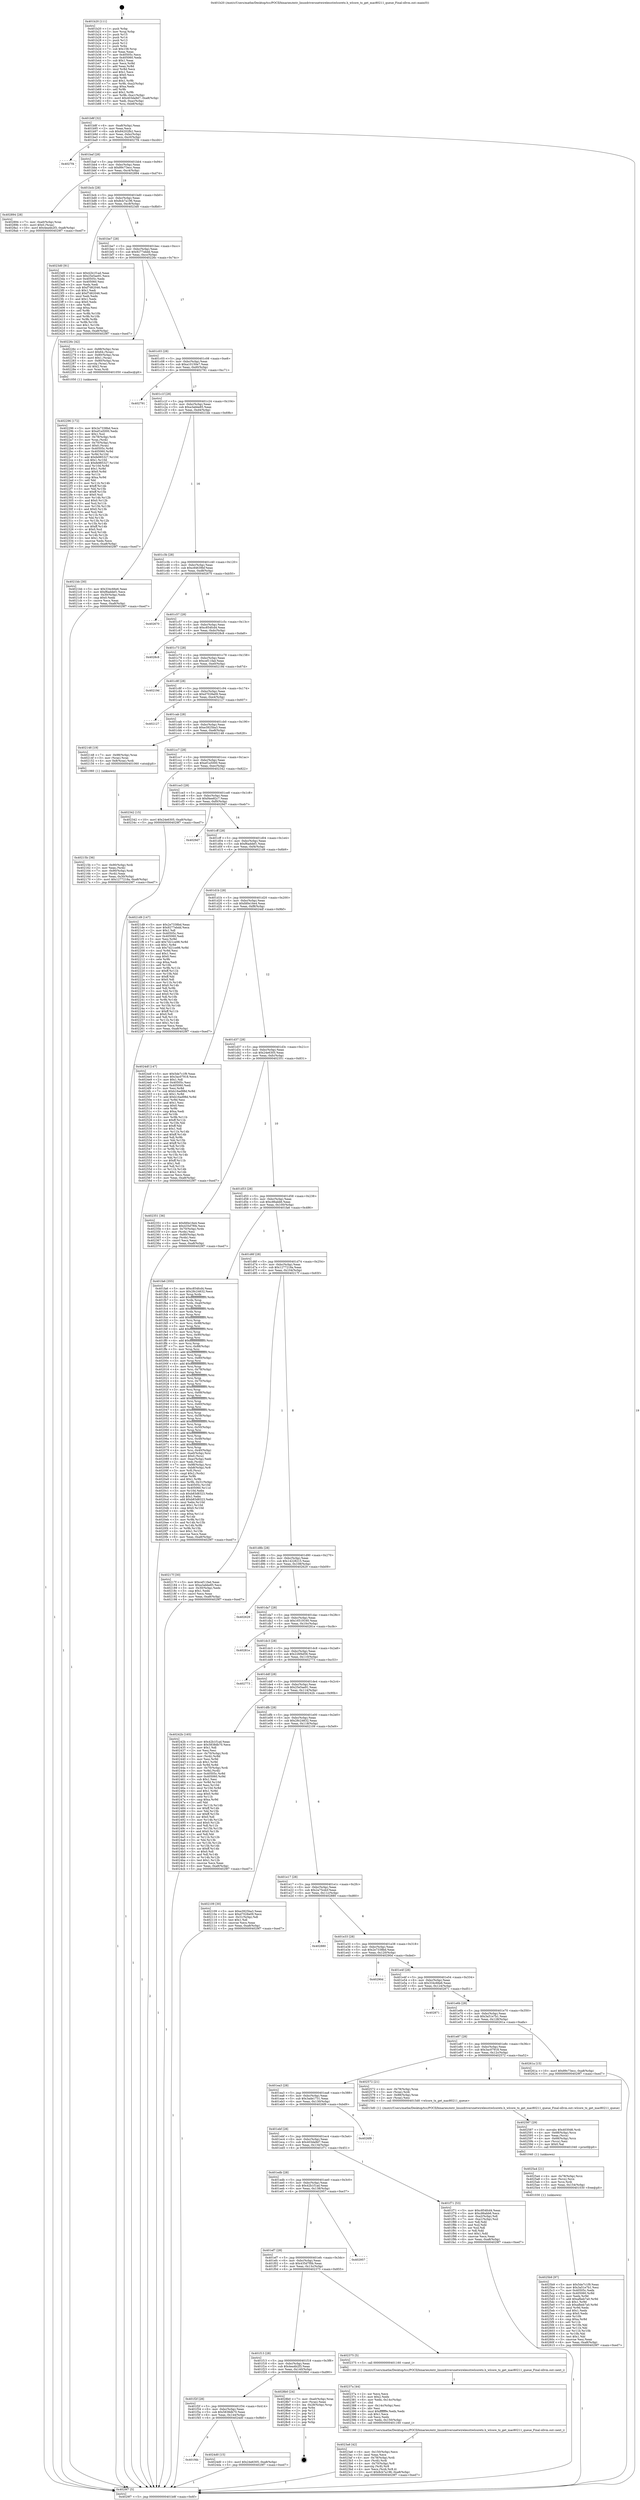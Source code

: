 digraph "0x401b20" {
  label = "0x401b20 (/mnt/c/Users/mathe/Desktop/tcc/POCII/binaries/extr_linuxdriversnetwirelesstiwlcoretx.h_wlcore_tx_get_mac80211_queue_Final-ollvm.out::main(0))"
  labelloc = "t"
  node[shape=record]

  Entry [label="",width=0.3,height=0.3,shape=circle,fillcolor=black,style=filled]
  "0x401b8f" [label="{
     0x401b8f [32]\l
     | [instrs]\l
     &nbsp;&nbsp;0x401b8f \<+6\>: mov -0xa8(%rbp),%eax\l
     &nbsp;&nbsp;0x401b95 \<+2\>: mov %eax,%ecx\l
     &nbsp;&nbsp;0x401b97 \<+6\>: sub $0x84202fb2,%ecx\l
     &nbsp;&nbsp;0x401b9d \<+6\>: mov %eax,-0xbc(%rbp)\l
     &nbsp;&nbsp;0x401ba3 \<+6\>: mov %ecx,-0xc0(%rbp)\l
     &nbsp;&nbsp;0x401ba9 \<+6\>: je 00000000004027f4 \<main+0xcd4\>\l
  }"]
  "0x4027f4" [label="{
     0x4027f4\l
  }", style=dashed]
  "0x401baf" [label="{
     0x401baf [28]\l
     | [instrs]\l
     &nbsp;&nbsp;0x401baf \<+5\>: jmp 0000000000401bb4 \<main+0x94\>\l
     &nbsp;&nbsp;0x401bb4 \<+6\>: mov -0xbc(%rbp),%eax\l
     &nbsp;&nbsp;0x401bba \<+5\>: sub $0x89c73ecc,%eax\l
     &nbsp;&nbsp;0x401bbf \<+6\>: mov %eax,-0xc4(%rbp)\l
     &nbsp;&nbsp;0x401bc5 \<+6\>: je 0000000000402894 \<main+0xd74\>\l
  }"]
  Exit [label="",width=0.3,height=0.3,shape=circle,fillcolor=black,style=filled,peripheries=2]
  "0x402894" [label="{
     0x402894 [28]\l
     | [instrs]\l
     &nbsp;&nbsp;0x402894 \<+7\>: mov -0xa0(%rbp),%rax\l
     &nbsp;&nbsp;0x40289b \<+6\>: movl $0x0,(%rax)\l
     &nbsp;&nbsp;0x4028a1 \<+10\>: movl $0x4ea4b2f3,-0xa8(%rbp)\l
     &nbsp;&nbsp;0x4028ab \<+5\>: jmp 00000000004029f7 \<main+0xed7\>\l
  }"]
  "0x401bcb" [label="{
     0x401bcb [28]\l
     | [instrs]\l
     &nbsp;&nbsp;0x401bcb \<+5\>: jmp 0000000000401bd0 \<main+0xb0\>\l
     &nbsp;&nbsp;0x401bd0 \<+6\>: mov -0xbc(%rbp),%eax\l
     &nbsp;&nbsp;0x401bd6 \<+5\>: sub $0x8cb7a196,%eax\l
     &nbsp;&nbsp;0x401bdb \<+6\>: mov %eax,-0xc8(%rbp)\l
     &nbsp;&nbsp;0x401be1 \<+6\>: je 00000000004023d0 \<main+0x8b0\>\l
  }"]
  "0x4025b9" [label="{
     0x4025b9 [97]\l
     | [instrs]\l
     &nbsp;&nbsp;0x4025b9 \<+5\>: mov $0x5de7c1f9,%eax\l
     &nbsp;&nbsp;0x4025be \<+5\>: mov $0x3a51e7b1,%esi\l
     &nbsp;&nbsp;0x4025c3 \<+7\>: mov 0x40505c,%edx\l
     &nbsp;&nbsp;0x4025ca \<+8\>: mov 0x405060,%r8d\l
     &nbsp;&nbsp;0x4025d2 \<+3\>: mov %edx,%r9d\l
     &nbsp;&nbsp;0x4025d5 \<+7\>: add $0xafbeb7a0,%r9d\l
     &nbsp;&nbsp;0x4025dc \<+4\>: sub $0x1,%r9d\l
     &nbsp;&nbsp;0x4025e0 \<+7\>: sub $0xafbeb7a0,%r9d\l
     &nbsp;&nbsp;0x4025e7 \<+4\>: imul %r9d,%edx\l
     &nbsp;&nbsp;0x4025eb \<+3\>: and $0x1,%edx\l
     &nbsp;&nbsp;0x4025ee \<+3\>: cmp $0x0,%edx\l
     &nbsp;&nbsp;0x4025f1 \<+4\>: sete %r10b\l
     &nbsp;&nbsp;0x4025f5 \<+4\>: cmp $0xa,%r8d\l
     &nbsp;&nbsp;0x4025f9 \<+4\>: setl %r11b\l
     &nbsp;&nbsp;0x4025fd \<+3\>: mov %r10b,%bl\l
     &nbsp;&nbsp;0x402600 \<+3\>: and %r11b,%bl\l
     &nbsp;&nbsp;0x402603 \<+3\>: xor %r11b,%r10b\l
     &nbsp;&nbsp;0x402606 \<+3\>: or %r10b,%bl\l
     &nbsp;&nbsp;0x402609 \<+3\>: test $0x1,%bl\l
     &nbsp;&nbsp;0x40260c \<+3\>: cmovne %esi,%eax\l
     &nbsp;&nbsp;0x40260f \<+6\>: mov %eax,-0xa8(%rbp)\l
     &nbsp;&nbsp;0x402615 \<+5\>: jmp 00000000004029f7 \<main+0xed7\>\l
  }"]
  "0x4023d0" [label="{
     0x4023d0 [91]\l
     | [instrs]\l
     &nbsp;&nbsp;0x4023d0 \<+5\>: mov $0x42b1f1ad,%eax\l
     &nbsp;&nbsp;0x4023d5 \<+5\>: mov $0x25e5ae91,%ecx\l
     &nbsp;&nbsp;0x4023da \<+7\>: mov 0x40505c,%edx\l
     &nbsp;&nbsp;0x4023e1 \<+7\>: mov 0x405060,%esi\l
     &nbsp;&nbsp;0x4023e8 \<+2\>: mov %edx,%edi\l
     &nbsp;&nbsp;0x4023ea \<+6\>: sub $0xf7d62046,%edi\l
     &nbsp;&nbsp;0x4023f0 \<+3\>: sub $0x1,%edi\l
     &nbsp;&nbsp;0x4023f3 \<+6\>: add $0xf7d62046,%edi\l
     &nbsp;&nbsp;0x4023f9 \<+3\>: imul %edi,%edx\l
     &nbsp;&nbsp;0x4023fc \<+3\>: and $0x1,%edx\l
     &nbsp;&nbsp;0x4023ff \<+3\>: cmp $0x0,%edx\l
     &nbsp;&nbsp;0x402402 \<+4\>: sete %r8b\l
     &nbsp;&nbsp;0x402406 \<+3\>: cmp $0xa,%esi\l
     &nbsp;&nbsp;0x402409 \<+4\>: setl %r9b\l
     &nbsp;&nbsp;0x40240d \<+3\>: mov %r8b,%r10b\l
     &nbsp;&nbsp;0x402410 \<+3\>: and %r9b,%r10b\l
     &nbsp;&nbsp;0x402413 \<+3\>: xor %r9b,%r8b\l
     &nbsp;&nbsp;0x402416 \<+3\>: or %r8b,%r10b\l
     &nbsp;&nbsp;0x402419 \<+4\>: test $0x1,%r10b\l
     &nbsp;&nbsp;0x40241d \<+3\>: cmovne %ecx,%eax\l
     &nbsp;&nbsp;0x402420 \<+6\>: mov %eax,-0xa8(%rbp)\l
     &nbsp;&nbsp;0x402426 \<+5\>: jmp 00000000004029f7 \<main+0xed7\>\l
  }"]
  "0x401be7" [label="{
     0x401be7 [28]\l
     | [instrs]\l
     &nbsp;&nbsp;0x401be7 \<+5\>: jmp 0000000000401bec \<main+0xcc\>\l
     &nbsp;&nbsp;0x401bec \<+6\>: mov -0xbc(%rbp),%eax\l
     &nbsp;&nbsp;0x401bf2 \<+5\>: sub $0x9277ebdd,%eax\l
     &nbsp;&nbsp;0x401bf7 \<+6\>: mov %eax,-0xcc(%rbp)\l
     &nbsp;&nbsp;0x401bfd \<+6\>: je 000000000040226c \<main+0x74c\>\l
  }"]
  "0x4025a4" [label="{
     0x4025a4 [21]\l
     | [instrs]\l
     &nbsp;&nbsp;0x4025a4 \<+4\>: mov -0x78(%rbp),%rcx\l
     &nbsp;&nbsp;0x4025a8 \<+3\>: mov (%rcx),%rcx\l
     &nbsp;&nbsp;0x4025ab \<+3\>: mov %rcx,%rdi\l
     &nbsp;&nbsp;0x4025ae \<+6\>: mov %eax,-0x154(%rbp)\l
     &nbsp;&nbsp;0x4025b4 \<+5\>: call 0000000000401030 \<free@plt\>\l
     | [calls]\l
     &nbsp;&nbsp;0x401030 \{1\} (unknown)\l
  }"]
  "0x40226c" [label="{
     0x40226c [42]\l
     | [instrs]\l
     &nbsp;&nbsp;0x40226c \<+7\>: mov -0x88(%rbp),%rax\l
     &nbsp;&nbsp;0x402273 \<+6\>: movl $0x64,(%rax)\l
     &nbsp;&nbsp;0x402279 \<+4\>: mov -0x80(%rbp),%rax\l
     &nbsp;&nbsp;0x40227d \<+6\>: movl $0x1,(%rax)\l
     &nbsp;&nbsp;0x402283 \<+4\>: mov -0x80(%rbp),%rax\l
     &nbsp;&nbsp;0x402287 \<+3\>: movslq (%rax),%rax\l
     &nbsp;&nbsp;0x40228a \<+4\>: shl $0x2,%rax\l
     &nbsp;&nbsp;0x40228e \<+3\>: mov %rax,%rdi\l
     &nbsp;&nbsp;0x402291 \<+5\>: call 0000000000401050 \<malloc@plt\>\l
     | [calls]\l
     &nbsp;&nbsp;0x401050 \{1\} (unknown)\l
  }"]
  "0x401c03" [label="{
     0x401c03 [28]\l
     | [instrs]\l
     &nbsp;&nbsp;0x401c03 \<+5\>: jmp 0000000000401c08 \<main+0xe8\>\l
     &nbsp;&nbsp;0x401c08 \<+6\>: mov -0xbc(%rbp),%eax\l
     &nbsp;&nbsp;0x401c0e \<+5\>: sub $0xa10150e7,%eax\l
     &nbsp;&nbsp;0x401c13 \<+6\>: mov %eax,-0xd0(%rbp)\l
     &nbsp;&nbsp;0x401c19 \<+6\>: je 0000000000402791 \<main+0xc71\>\l
  }"]
  "0x402587" [label="{
     0x402587 [29]\l
     | [instrs]\l
     &nbsp;&nbsp;0x402587 \<+10\>: movabs $0x4030d6,%rdi\l
     &nbsp;&nbsp;0x402591 \<+4\>: mov -0x68(%rbp),%rcx\l
     &nbsp;&nbsp;0x402595 \<+2\>: mov %eax,(%rcx)\l
     &nbsp;&nbsp;0x402597 \<+4\>: mov -0x68(%rbp),%rcx\l
     &nbsp;&nbsp;0x40259b \<+2\>: mov (%rcx),%esi\l
     &nbsp;&nbsp;0x40259d \<+2\>: mov $0x0,%al\l
     &nbsp;&nbsp;0x40259f \<+5\>: call 0000000000401040 \<printf@plt\>\l
     | [calls]\l
     &nbsp;&nbsp;0x401040 \{1\} (unknown)\l
  }"]
  "0x402791" [label="{
     0x402791\l
  }", style=dashed]
  "0x401c1f" [label="{
     0x401c1f [28]\l
     | [instrs]\l
     &nbsp;&nbsp;0x401c1f \<+5\>: jmp 0000000000401c24 \<main+0x104\>\l
     &nbsp;&nbsp;0x401c24 \<+6\>: mov -0xbc(%rbp),%eax\l
     &nbsp;&nbsp;0x401c2a \<+5\>: sub $0xa3abbe85,%eax\l
     &nbsp;&nbsp;0x401c2f \<+6\>: mov %eax,-0xd4(%rbp)\l
     &nbsp;&nbsp;0x401c35 \<+6\>: je 00000000004021bb \<main+0x69b\>\l
  }"]
  "0x401f4b" [label="{
     0x401f4b\l
  }", style=dashed]
  "0x4021bb" [label="{
     0x4021bb [30]\l
     | [instrs]\l
     &nbsp;&nbsp;0x4021bb \<+5\>: mov $0x334c66e6,%eax\l
     &nbsp;&nbsp;0x4021c0 \<+5\>: mov $0xf6addef1,%ecx\l
     &nbsp;&nbsp;0x4021c5 \<+3\>: mov -0x30(%rbp),%edx\l
     &nbsp;&nbsp;0x4021c8 \<+3\>: cmp $0x0,%edx\l
     &nbsp;&nbsp;0x4021cb \<+3\>: cmove %ecx,%eax\l
     &nbsp;&nbsp;0x4021ce \<+6\>: mov %eax,-0xa8(%rbp)\l
     &nbsp;&nbsp;0x4021d4 \<+5\>: jmp 00000000004029f7 \<main+0xed7\>\l
  }"]
  "0x401c3b" [label="{
     0x401c3b [28]\l
     | [instrs]\l
     &nbsp;&nbsp;0x401c3b \<+5\>: jmp 0000000000401c40 \<main+0x120\>\l
     &nbsp;&nbsp;0x401c40 \<+6\>: mov -0xbc(%rbp),%eax\l
     &nbsp;&nbsp;0x401c46 \<+5\>: sub $0xc84639bf,%eax\l
     &nbsp;&nbsp;0x401c4b \<+6\>: mov %eax,-0xd8(%rbp)\l
     &nbsp;&nbsp;0x401c51 \<+6\>: je 0000000000402670 \<main+0xb50\>\l
  }"]
  "0x4024d0" [label="{
     0x4024d0 [15]\l
     | [instrs]\l
     &nbsp;&nbsp;0x4024d0 \<+10\>: movl $0x24e6305,-0xa8(%rbp)\l
     &nbsp;&nbsp;0x4024da \<+5\>: jmp 00000000004029f7 \<main+0xed7\>\l
  }"]
  "0x402670" [label="{
     0x402670\l
  }", style=dashed]
  "0x401c57" [label="{
     0x401c57 [28]\l
     | [instrs]\l
     &nbsp;&nbsp;0x401c57 \<+5\>: jmp 0000000000401c5c \<main+0x13c\>\l
     &nbsp;&nbsp;0x401c5c \<+6\>: mov -0xbc(%rbp),%eax\l
     &nbsp;&nbsp;0x401c62 \<+5\>: sub $0xc854fcd4,%eax\l
     &nbsp;&nbsp;0x401c67 \<+6\>: mov %eax,-0xdc(%rbp)\l
     &nbsp;&nbsp;0x401c6d \<+6\>: je 00000000004028c8 \<main+0xda8\>\l
  }"]
  "0x401f2f" [label="{
     0x401f2f [28]\l
     | [instrs]\l
     &nbsp;&nbsp;0x401f2f \<+5\>: jmp 0000000000401f34 \<main+0x414\>\l
     &nbsp;&nbsp;0x401f34 \<+6\>: mov -0xbc(%rbp),%eax\l
     &nbsp;&nbsp;0x401f3a \<+5\>: sub $0x5838db70,%eax\l
     &nbsp;&nbsp;0x401f3f \<+6\>: mov %eax,-0x144(%rbp)\l
     &nbsp;&nbsp;0x401f45 \<+6\>: je 00000000004024d0 \<main+0x9b0\>\l
  }"]
  "0x4028c8" [label="{
     0x4028c8\l
  }", style=dashed]
  "0x401c73" [label="{
     0x401c73 [28]\l
     | [instrs]\l
     &nbsp;&nbsp;0x401c73 \<+5\>: jmp 0000000000401c78 \<main+0x158\>\l
     &nbsp;&nbsp;0x401c78 \<+6\>: mov -0xbc(%rbp),%eax\l
     &nbsp;&nbsp;0x401c7e \<+5\>: sub $0xcef11fad,%eax\l
     &nbsp;&nbsp;0x401c83 \<+6\>: mov %eax,-0xe0(%rbp)\l
     &nbsp;&nbsp;0x401c89 \<+6\>: je 000000000040219d \<main+0x67d\>\l
  }"]
  "0x4028b0" [label="{
     0x4028b0 [24]\l
     | [instrs]\l
     &nbsp;&nbsp;0x4028b0 \<+7\>: mov -0xa0(%rbp),%rax\l
     &nbsp;&nbsp;0x4028b7 \<+2\>: mov (%rax),%eax\l
     &nbsp;&nbsp;0x4028b9 \<+4\>: lea -0x28(%rbp),%rsp\l
     &nbsp;&nbsp;0x4028bd \<+1\>: pop %rbx\l
     &nbsp;&nbsp;0x4028be \<+2\>: pop %r12\l
     &nbsp;&nbsp;0x4028c0 \<+2\>: pop %r13\l
     &nbsp;&nbsp;0x4028c2 \<+2\>: pop %r14\l
     &nbsp;&nbsp;0x4028c4 \<+2\>: pop %r15\l
     &nbsp;&nbsp;0x4028c6 \<+1\>: pop %rbp\l
     &nbsp;&nbsp;0x4028c7 \<+1\>: ret\l
  }"]
  "0x40219d" [label="{
     0x40219d\l
  }", style=dashed]
  "0x401c8f" [label="{
     0x401c8f [28]\l
     | [instrs]\l
     &nbsp;&nbsp;0x401c8f \<+5\>: jmp 0000000000401c94 \<main+0x174\>\l
     &nbsp;&nbsp;0x401c94 \<+6\>: mov -0xbc(%rbp),%eax\l
     &nbsp;&nbsp;0x401c9a \<+5\>: sub $0xd7028a09,%eax\l
     &nbsp;&nbsp;0x401c9f \<+6\>: mov %eax,-0xe4(%rbp)\l
     &nbsp;&nbsp;0x401ca5 \<+6\>: je 0000000000402127 \<main+0x607\>\l
  }"]
  "0x4023a6" [label="{
     0x4023a6 [42]\l
     | [instrs]\l
     &nbsp;&nbsp;0x4023a6 \<+6\>: mov -0x150(%rbp),%ecx\l
     &nbsp;&nbsp;0x4023ac \<+3\>: imul %eax,%ecx\l
     &nbsp;&nbsp;0x4023af \<+4\>: mov -0x78(%rbp),%rdi\l
     &nbsp;&nbsp;0x4023b3 \<+3\>: mov (%rdi),%rdi\l
     &nbsp;&nbsp;0x4023b6 \<+4\>: mov -0x70(%rbp),%r8\l
     &nbsp;&nbsp;0x4023ba \<+3\>: movslq (%r8),%r8\l
     &nbsp;&nbsp;0x4023bd \<+4\>: mov %ecx,(%rdi,%r8,4)\l
     &nbsp;&nbsp;0x4023c1 \<+10\>: movl $0x8cb7a196,-0xa8(%rbp)\l
     &nbsp;&nbsp;0x4023cb \<+5\>: jmp 00000000004029f7 \<main+0xed7\>\l
  }"]
  "0x402127" [label="{
     0x402127\l
  }", style=dashed]
  "0x401cab" [label="{
     0x401cab [28]\l
     | [instrs]\l
     &nbsp;&nbsp;0x401cab \<+5\>: jmp 0000000000401cb0 \<main+0x190\>\l
     &nbsp;&nbsp;0x401cb0 \<+6\>: mov -0xbc(%rbp),%eax\l
     &nbsp;&nbsp;0x401cb6 \<+5\>: sub $0xe3925ba3,%eax\l
     &nbsp;&nbsp;0x401cbb \<+6\>: mov %eax,-0xe8(%rbp)\l
     &nbsp;&nbsp;0x401cc1 \<+6\>: je 0000000000402148 \<main+0x628\>\l
  }"]
  "0x40237a" [label="{
     0x40237a [44]\l
     | [instrs]\l
     &nbsp;&nbsp;0x40237a \<+2\>: xor %ecx,%ecx\l
     &nbsp;&nbsp;0x40237c \<+5\>: mov $0x2,%edx\l
     &nbsp;&nbsp;0x402381 \<+6\>: mov %edx,-0x14c(%rbp)\l
     &nbsp;&nbsp;0x402387 \<+1\>: cltd\l
     &nbsp;&nbsp;0x402388 \<+6\>: mov -0x14c(%rbp),%esi\l
     &nbsp;&nbsp;0x40238e \<+2\>: idiv %esi\l
     &nbsp;&nbsp;0x402390 \<+6\>: imul $0xfffffffe,%edx,%edx\l
     &nbsp;&nbsp;0x402396 \<+3\>: sub $0x1,%ecx\l
     &nbsp;&nbsp;0x402399 \<+2\>: sub %ecx,%edx\l
     &nbsp;&nbsp;0x40239b \<+6\>: mov %edx,-0x150(%rbp)\l
     &nbsp;&nbsp;0x4023a1 \<+5\>: call 0000000000401160 \<next_i\>\l
     | [calls]\l
     &nbsp;&nbsp;0x401160 \{1\} (/mnt/c/Users/mathe/Desktop/tcc/POCII/binaries/extr_linuxdriversnetwirelesstiwlcoretx.h_wlcore_tx_get_mac80211_queue_Final-ollvm.out::next_i)\l
  }"]
  "0x402148" [label="{
     0x402148 [19]\l
     | [instrs]\l
     &nbsp;&nbsp;0x402148 \<+7\>: mov -0x98(%rbp),%rax\l
     &nbsp;&nbsp;0x40214f \<+3\>: mov (%rax),%rax\l
     &nbsp;&nbsp;0x402152 \<+4\>: mov 0x8(%rax),%rdi\l
     &nbsp;&nbsp;0x402156 \<+5\>: call 0000000000401060 \<atoi@plt\>\l
     | [calls]\l
     &nbsp;&nbsp;0x401060 \{1\} (unknown)\l
  }"]
  "0x401cc7" [label="{
     0x401cc7 [28]\l
     | [instrs]\l
     &nbsp;&nbsp;0x401cc7 \<+5\>: jmp 0000000000401ccc \<main+0x1ac\>\l
     &nbsp;&nbsp;0x401ccc \<+6\>: mov -0xbc(%rbp),%eax\l
     &nbsp;&nbsp;0x401cd2 \<+5\>: sub $0xef1a5000,%eax\l
     &nbsp;&nbsp;0x401cd7 \<+6\>: mov %eax,-0xec(%rbp)\l
     &nbsp;&nbsp;0x401cdd \<+6\>: je 0000000000402342 \<main+0x822\>\l
  }"]
  "0x401f13" [label="{
     0x401f13 [28]\l
     | [instrs]\l
     &nbsp;&nbsp;0x401f13 \<+5\>: jmp 0000000000401f18 \<main+0x3f8\>\l
     &nbsp;&nbsp;0x401f18 \<+6\>: mov -0xbc(%rbp),%eax\l
     &nbsp;&nbsp;0x401f1e \<+5\>: sub $0x4ea4b2f3,%eax\l
     &nbsp;&nbsp;0x401f23 \<+6\>: mov %eax,-0x140(%rbp)\l
     &nbsp;&nbsp;0x401f29 \<+6\>: je 00000000004028b0 \<main+0xd90\>\l
  }"]
  "0x402342" [label="{
     0x402342 [15]\l
     | [instrs]\l
     &nbsp;&nbsp;0x402342 \<+10\>: movl $0x24e6305,-0xa8(%rbp)\l
     &nbsp;&nbsp;0x40234c \<+5\>: jmp 00000000004029f7 \<main+0xed7\>\l
  }"]
  "0x401ce3" [label="{
     0x401ce3 [28]\l
     | [instrs]\l
     &nbsp;&nbsp;0x401ce3 \<+5\>: jmp 0000000000401ce8 \<main+0x1c8\>\l
     &nbsp;&nbsp;0x401ce8 \<+6\>: mov -0xbc(%rbp),%eax\l
     &nbsp;&nbsp;0x401cee \<+5\>: sub $0xf4ee82c7,%eax\l
     &nbsp;&nbsp;0x401cf3 \<+6\>: mov %eax,-0xf0(%rbp)\l
     &nbsp;&nbsp;0x401cf9 \<+6\>: je 00000000004029d7 \<main+0xeb7\>\l
  }"]
  "0x402375" [label="{
     0x402375 [5]\l
     | [instrs]\l
     &nbsp;&nbsp;0x402375 \<+5\>: call 0000000000401160 \<next_i\>\l
     | [calls]\l
     &nbsp;&nbsp;0x401160 \{1\} (/mnt/c/Users/mathe/Desktop/tcc/POCII/binaries/extr_linuxdriversnetwirelesstiwlcoretx.h_wlcore_tx_get_mac80211_queue_Final-ollvm.out::next_i)\l
  }"]
  "0x4029d7" [label="{
     0x4029d7\l
  }", style=dashed]
  "0x401cff" [label="{
     0x401cff [28]\l
     | [instrs]\l
     &nbsp;&nbsp;0x401cff \<+5\>: jmp 0000000000401d04 \<main+0x1e4\>\l
     &nbsp;&nbsp;0x401d04 \<+6\>: mov -0xbc(%rbp),%eax\l
     &nbsp;&nbsp;0x401d0a \<+5\>: sub $0xf6addef1,%eax\l
     &nbsp;&nbsp;0x401d0f \<+6\>: mov %eax,-0xf4(%rbp)\l
     &nbsp;&nbsp;0x401d15 \<+6\>: je 00000000004021d9 \<main+0x6b9\>\l
  }"]
  "0x401ef7" [label="{
     0x401ef7 [28]\l
     | [instrs]\l
     &nbsp;&nbsp;0x401ef7 \<+5\>: jmp 0000000000401efc \<main+0x3dc\>\l
     &nbsp;&nbsp;0x401efc \<+6\>: mov -0xbc(%rbp),%eax\l
     &nbsp;&nbsp;0x401f02 \<+5\>: sub $0x435d7f0b,%eax\l
     &nbsp;&nbsp;0x401f07 \<+6\>: mov %eax,-0x13c(%rbp)\l
     &nbsp;&nbsp;0x401f0d \<+6\>: je 0000000000402375 \<main+0x855\>\l
  }"]
  "0x4021d9" [label="{
     0x4021d9 [147]\l
     | [instrs]\l
     &nbsp;&nbsp;0x4021d9 \<+5\>: mov $0x2e7338bd,%eax\l
     &nbsp;&nbsp;0x4021de \<+5\>: mov $0x9277ebdd,%ecx\l
     &nbsp;&nbsp;0x4021e3 \<+2\>: mov $0x1,%dl\l
     &nbsp;&nbsp;0x4021e5 \<+7\>: mov 0x40505c,%esi\l
     &nbsp;&nbsp;0x4021ec \<+7\>: mov 0x405060,%edi\l
     &nbsp;&nbsp;0x4021f3 \<+3\>: mov %esi,%r8d\l
     &nbsp;&nbsp;0x4021f6 \<+7\>: add $0x7d21ce98,%r8d\l
     &nbsp;&nbsp;0x4021fd \<+4\>: sub $0x1,%r8d\l
     &nbsp;&nbsp;0x402201 \<+7\>: sub $0x7d21ce98,%r8d\l
     &nbsp;&nbsp;0x402208 \<+4\>: imul %r8d,%esi\l
     &nbsp;&nbsp;0x40220c \<+3\>: and $0x1,%esi\l
     &nbsp;&nbsp;0x40220f \<+3\>: cmp $0x0,%esi\l
     &nbsp;&nbsp;0x402212 \<+4\>: sete %r9b\l
     &nbsp;&nbsp;0x402216 \<+3\>: cmp $0xa,%edi\l
     &nbsp;&nbsp;0x402219 \<+4\>: setl %r10b\l
     &nbsp;&nbsp;0x40221d \<+3\>: mov %r9b,%r11b\l
     &nbsp;&nbsp;0x402220 \<+4\>: xor $0xff,%r11b\l
     &nbsp;&nbsp;0x402224 \<+3\>: mov %r10b,%bl\l
     &nbsp;&nbsp;0x402227 \<+3\>: xor $0xff,%bl\l
     &nbsp;&nbsp;0x40222a \<+3\>: xor $0x0,%dl\l
     &nbsp;&nbsp;0x40222d \<+3\>: mov %r11b,%r14b\l
     &nbsp;&nbsp;0x402230 \<+4\>: and $0x0,%r14b\l
     &nbsp;&nbsp;0x402234 \<+3\>: and %dl,%r9b\l
     &nbsp;&nbsp;0x402237 \<+3\>: mov %bl,%r15b\l
     &nbsp;&nbsp;0x40223a \<+4\>: and $0x0,%r15b\l
     &nbsp;&nbsp;0x40223e \<+3\>: and %dl,%r10b\l
     &nbsp;&nbsp;0x402241 \<+3\>: or %r9b,%r14b\l
     &nbsp;&nbsp;0x402244 \<+3\>: or %r10b,%r15b\l
     &nbsp;&nbsp;0x402247 \<+3\>: xor %r15b,%r14b\l
     &nbsp;&nbsp;0x40224a \<+3\>: or %bl,%r11b\l
     &nbsp;&nbsp;0x40224d \<+4\>: xor $0xff,%r11b\l
     &nbsp;&nbsp;0x402251 \<+3\>: or $0x0,%dl\l
     &nbsp;&nbsp;0x402254 \<+3\>: and %dl,%r11b\l
     &nbsp;&nbsp;0x402257 \<+3\>: or %r11b,%r14b\l
     &nbsp;&nbsp;0x40225a \<+4\>: test $0x1,%r14b\l
     &nbsp;&nbsp;0x40225e \<+3\>: cmovne %ecx,%eax\l
     &nbsp;&nbsp;0x402261 \<+6\>: mov %eax,-0xa8(%rbp)\l
     &nbsp;&nbsp;0x402267 \<+5\>: jmp 00000000004029f7 \<main+0xed7\>\l
  }"]
  "0x401d1b" [label="{
     0x401d1b [28]\l
     | [instrs]\l
     &nbsp;&nbsp;0x401d1b \<+5\>: jmp 0000000000401d20 \<main+0x200\>\l
     &nbsp;&nbsp;0x401d20 \<+6\>: mov -0xbc(%rbp),%eax\l
     &nbsp;&nbsp;0x401d26 \<+5\>: sub $0xfd0e16e4,%eax\l
     &nbsp;&nbsp;0x401d2b \<+6\>: mov %eax,-0xf8(%rbp)\l
     &nbsp;&nbsp;0x401d31 \<+6\>: je 00000000004024df \<main+0x9bf\>\l
  }"]
  "0x402957" [label="{
     0x402957\l
  }", style=dashed]
  "0x4024df" [label="{
     0x4024df [147]\l
     | [instrs]\l
     &nbsp;&nbsp;0x4024df \<+5\>: mov $0x5de7c1f9,%eax\l
     &nbsp;&nbsp;0x4024e4 \<+5\>: mov $0x3ac07918,%ecx\l
     &nbsp;&nbsp;0x4024e9 \<+2\>: mov $0x1,%dl\l
     &nbsp;&nbsp;0x4024eb \<+7\>: mov 0x40505c,%esi\l
     &nbsp;&nbsp;0x4024f2 \<+7\>: mov 0x405060,%edi\l
     &nbsp;&nbsp;0x4024f9 \<+3\>: mov %esi,%r8d\l
     &nbsp;&nbsp;0x4024fc \<+7\>: sub $0xb16ad98d,%r8d\l
     &nbsp;&nbsp;0x402503 \<+4\>: sub $0x1,%r8d\l
     &nbsp;&nbsp;0x402507 \<+7\>: add $0xb16ad98d,%r8d\l
     &nbsp;&nbsp;0x40250e \<+4\>: imul %r8d,%esi\l
     &nbsp;&nbsp;0x402512 \<+3\>: and $0x1,%esi\l
     &nbsp;&nbsp;0x402515 \<+3\>: cmp $0x0,%esi\l
     &nbsp;&nbsp;0x402518 \<+4\>: sete %r9b\l
     &nbsp;&nbsp;0x40251c \<+3\>: cmp $0xa,%edi\l
     &nbsp;&nbsp;0x40251f \<+4\>: setl %r10b\l
     &nbsp;&nbsp;0x402523 \<+3\>: mov %r9b,%r11b\l
     &nbsp;&nbsp;0x402526 \<+4\>: xor $0xff,%r11b\l
     &nbsp;&nbsp;0x40252a \<+3\>: mov %r10b,%bl\l
     &nbsp;&nbsp;0x40252d \<+3\>: xor $0xff,%bl\l
     &nbsp;&nbsp;0x402530 \<+3\>: xor $0x1,%dl\l
     &nbsp;&nbsp;0x402533 \<+3\>: mov %r11b,%r14b\l
     &nbsp;&nbsp;0x402536 \<+4\>: and $0xff,%r14b\l
     &nbsp;&nbsp;0x40253a \<+3\>: and %dl,%r9b\l
     &nbsp;&nbsp;0x40253d \<+3\>: mov %bl,%r15b\l
     &nbsp;&nbsp;0x402540 \<+4\>: and $0xff,%r15b\l
     &nbsp;&nbsp;0x402544 \<+3\>: and %dl,%r10b\l
     &nbsp;&nbsp;0x402547 \<+3\>: or %r9b,%r14b\l
     &nbsp;&nbsp;0x40254a \<+3\>: or %r10b,%r15b\l
     &nbsp;&nbsp;0x40254d \<+3\>: xor %r15b,%r14b\l
     &nbsp;&nbsp;0x402550 \<+3\>: or %bl,%r11b\l
     &nbsp;&nbsp;0x402553 \<+4\>: xor $0xff,%r11b\l
     &nbsp;&nbsp;0x402557 \<+3\>: or $0x1,%dl\l
     &nbsp;&nbsp;0x40255a \<+3\>: and %dl,%r11b\l
     &nbsp;&nbsp;0x40255d \<+3\>: or %r11b,%r14b\l
     &nbsp;&nbsp;0x402560 \<+4\>: test $0x1,%r14b\l
     &nbsp;&nbsp;0x402564 \<+3\>: cmovne %ecx,%eax\l
     &nbsp;&nbsp;0x402567 \<+6\>: mov %eax,-0xa8(%rbp)\l
     &nbsp;&nbsp;0x40256d \<+5\>: jmp 00000000004029f7 \<main+0xed7\>\l
  }"]
  "0x401d37" [label="{
     0x401d37 [28]\l
     | [instrs]\l
     &nbsp;&nbsp;0x401d37 \<+5\>: jmp 0000000000401d3c \<main+0x21c\>\l
     &nbsp;&nbsp;0x401d3c \<+6\>: mov -0xbc(%rbp),%eax\l
     &nbsp;&nbsp;0x401d42 \<+5\>: sub $0x24e6305,%eax\l
     &nbsp;&nbsp;0x401d47 \<+6\>: mov %eax,-0xfc(%rbp)\l
     &nbsp;&nbsp;0x401d4d \<+6\>: je 0000000000402351 \<main+0x831\>\l
  }"]
  "0x402296" [label="{
     0x402296 [172]\l
     | [instrs]\l
     &nbsp;&nbsp;0x402296 \<+5\>: mov $0x2e7338bd,%ecx\l
     &nbsp;&nbsp;0x40229b \<+5\>: mov $0xef1a5000,%edx\l
     &nbsp;&nbsp;0x4022a0 \<+3\>: mov $0x1,%sil\l
     &nbsp;&nbsp;0x4022a3 \<+4\>: mov -0x78(%rbp),%rdi\l
     &nbsp;&nbsp;0x4022a7 \<+3\>: mov %rax,(%rdi)\l
     &nbsp;&nbsp;0x4022aa \<+4\>: mov -0x70(%rbp),%rax\l
     &nbsp;&nbsp;0x4022ae \<+6\>: movl $0x0,(%rax)\l
     &nbsp;&nbsp;0x4022b4 \<+8\>: mov 0x40505c,%r8d\l
     &nbsp;&nbsp;0x4022bc \<+8\>: mov 0x405060,%r9d\l
     &nbsp;&nbsp;0x4022c4 \<+3\>: mov %r8d,%r10d\l
     &nbsp;&nbsp;0x4022c7 \<+7\>: add $0xfe985327,%r10d\l
     &nbsp;&nbsp;0x4022ce \<+4\>: sub $0x1,%r10d\l
     &nbsp;&nbsp;0x4022d2 \<+7\>: sub $0xfe985327,%r10d\l
     &nbsp;&nbsp;0x4022d9 \<+4\>: imul %r10d,%r8d\l
     &nbsp;&nbsp;0x4022dd \<+4\>: and $0x1,%r8d\l
     &nbsp;&nbsp;0x4022e1 \<+4\>: cmp $0x0,%r8d\l
     &nbsp;&nbsp;0x4022e5 \<+4\>: sete %r11b\l
     &nbsp;&nbsp;0x4022e9 \<+4\>: cmp $0xa,%r9d\l
     &nbsp;&nbsp;0x4022ed \<+3\>: setl %bl\l
     &nbsp;&nbsp;0x4022f0 \<+3\>: mov %r11b,%r14b\l
     &nbsp;&nbsp;0x4022f3 \<+4\>: xor $0xff,%r14b\l
     &nbsp;&nbsp;0x4022f7 \<+3\>: mov %bl,%r15b\l
     &nbsp;&nbsp;0x4022fa \<+4\>: xor $0xff,%r15b\l
     &nbsp;&nbsp;0x4022fe \<+4\>: xor $0x0,%sil\l
     &nbsp;&nbsp;0x402302 \<+3\>: mov %r14b,%r12b\l
     &nbsp;&nbsp;0x402305 \<+4\>: and $0x0,%r12b\l
     &nbsp;&nbsp;0x402309 \<+3\>: and %sil,%r11b\l
     &nbsp;&nbsp;0x40230c \<+3\>: mov %r15b,%r13b\l
     &nbsp;&nbsp;0x40230f \<+4\>: and $0x0,%r13b\l
     &nbsp;&nbsp;0x402313 \<+3\>: and %sil,%bl\l
     &nbsp;&nbsp;0x402316 \<+3\>: or %r11b,%r12b\l
     &nbsp;&nbsp;0x402319 \<+3\>: or %bl,%r13b\l
     &nbsp;&nbsp;0x40231c \<+3\>: xor %r13b,%r12b\l
     &nbsp;&nbsp;0x40231f \<+3\>: or %r15b,%r14b\l
     &nbsp;&nbsp;0x402322 \<+4\>: xor $0xff,%r14b\l
     &nbsp;&nbsp;0x402326 \<+4\>: or $0x0,%sil\l
     &nbsp;&nbsp;0x40232a \<+3\>: and %sil,%r14b\l
     &nbsp;&nbsp;0x40232d \<+3\>: or %r14b,%r12b\l
     &nbsp;&nbsp;0x402330 \<+4\>: test $0x1,%r12b\l
     &nbsp;&nbsp;0x402334 \<+3\>: cmovne %edx,%ecx\l
     &nbsp;&nbsp;0x402337 \<+6\>: mov %ecx,-0xa8(%rbp)\l
     &nbsp;&nbsp;0x40233d \<+5\>: jmp 00000000004029f7 \<main+0xed7\>\l
  }"]
  "0x402351" [label="{
     0x402351 [36]\l
     | [instrs]\l
     &nbsp;&nbsp;0x402351 \<+5\>: mov $0xfd0e16e4,%eax\l
     &nbsp;&nbsp;0x402356 \<+5\>: mov $0x435d7f0b,%ecx\l
     &nbsp;&nbsp;0x40235b \<+4\>: mov -0x70(%rbp),%rdx\l
     &nbsp;&nbsp;0x40235f \<+2\>: mov (%rdx),%esi\l
     &nbsp;&nbsp;0x402361 \<+4\>: mov -0x80(%rbp),%rdx\l
     &nbsp;&nbsp;0x402365 \<+2\>: cmp (%rdx),%esi\l
     &nbsp;&nbsp;0x402367 \<+3\>: cmovl %ecx,%eax\l
     &nbsp;&nbsp;0x40236a \<+6\>: mov %eax,-0xa8(%rbp)\l
     &nbsp;&nbsp;0x402370 \<+5\>: jmp 00000000004029f7 \<main+0xed7\>\l
  }"]
  "0x401d53" [label="{
     0x401d53 [28]\l
     | [instrs]\l
     &nbsp;&nbsp;0x401d53 \<+5\>: jmp 0000000000401d58 \<main+0x238\>\l
     &nbsp;&nbsp;0x401d58 \<+6\>: mov -0xbc(%rbp),%eax\l
     &nbsp;&nbsp;0x401d5e \<+5\>: sub $0xc86abb6,%eax\l
     &nbsp;&nbsp;0x401d63 \<+6\>: mov %eax,-0x100(%rbp)\l
     &nbsp;&nbsp;0x401d69 \<+6\>: je 0000000000401fa6 \<main+0x486\>\l
  }"]
  "0x40215b" [label="{
     0x40215b [36]\l
     | [instrs]\l
     &nbsp;&nbsp;0x40215b \<+7\>: mov -0x90(%rbp),%rdi\l
     &nbsp;&nbsp;0x402162 \<+2\>: mov %eax,(%rdi)\l
     &nbsp;&nbsp;0x402164 \<+7\>: mov -0x90(%rbp),%rdi\l
     &nbsp;&nbsp;0x40216b \<+2\>: mov (%rdi),%eax\l
     &nbsp;&nbsp;0x40216d \<+3\>: mov %eax,-0x30(%rbp)\l
     &nbsp;&nbsp;0x402170 \<+10\>: movl $0x1277218a,-0xa8(%rbp)\l
     &nbsp;&nbsp;0x40217a \<+5\>: jmp 00000000004029f7 \<main+0xed7\>\l
  }"]
  "0x401fa6" [label="{
     0x401fa6 [355]\l
     | [instrs]\l
     &nbsp;&nbsp;0x401fa6 \<+5\>: mov $0xc854fcd4,%eax\l
     &nbsp;&nbsp;0x401fab \<+5\>: mov $0x28c24632,%ecx\l
     &nbsp;&nbsp;0x401fb0 \<+3\>: mov %rsp,%rdx\l
     &nbsp;&nbsp;0x401fb3 \<+4\>: add $0xfffffffffffffff0,%rdx\l
     &nbsp;&nbsp;0x401fb7 \<+3\>: mov %rdx,%rsp\l
     &nbsp;&nbsp;0x401fba \<+7\>: mov %rdx,-0xa0(%rbp)\l
     &nbsp;&nbsp;0x401fc1 \<+3\>: mov %rsp,%rdx\l
     &nbsp;&nbsp;0x401fc4 \<+4\>: add $0xfffffffffffffff0,%rdx\l
     &nbsp;&nbsp;0x401fc8 \<+3\>: mov %rdx,%rsp\l
     &nbsp;&nbsp;0x401fcb \<+3\>: mov %rsp,%rsi\l
     &nbsp;&nbsp;0x401fce \<+4\>: add $0xfffffffffffffff0,%rsi\l
     &nbsp;&nbsp;0x401fd2 \<+3\>: mov %rsi,%rsp\l
     &nbsp;&nbsp;0x401fd5 \<+7\>: mov %rsi,-0x98(%rbp)\l
     &nbsp;&nbsp;0x401fdc \<+3\>: mov %rsp,%rsi\l
     &nbsp;&nbsp;0x401fdf \<+4\>: add $0xfffffffffffffff0,%rsi\l
     &nbsp;&nbsp;0x401fe3 \<+3\>: mov %rsi,%rsp\l
     &nbsp;&nbsp;0x401fe6 \<+7\>: mov %rsi,-0x90(%rbp)\l
     &nbsp;&nbsp;0x401fed \<+3\>: mov %rsp,%rsi\l
     &nbsp;&nbsp;0x401ff0 \<+4\>: add $0xfffffffffffffff0,%rsi\l
     &nbsp;&nbsp;0x401ff4 \<+3\>: mov %rsi,%rsp\l
     &nbsp;&nbsp;0x401ff7 \<+7\>: mov %rsi,-0x88(%rbp)\l
     &nbsp;&nbsp;0x401ffe \<+3\>: mov %rsp,%rsi\l
     &nbsp;&nbsp;0x402001 \<+4\>: add $0xfffffffffffffff0,%rsi\l
     &nbsp;&nbsp;0x402005 \<+3\>: mov %rsi,%rsp\l
     &nbsp;&nbsp;0x402008 \<+4\>: mov %rsi,-0x80(%rbp)\l
     &nbsp;&nbsp;0x40200c \<+3\>: mov %rsp,%rsi\l
     &nbsp;&nbsp;0x40200f \<+4\>: add $0xfffffffffffffff0,%rsi\l
     &nbsp;&nbsp;0x402013 \<+3\>: mov %rsi,%rsp\l
     &nbsp;&nbsp;0x402016 \<+4\>: mov %rsi,-0x78(%rbp)\l
     &nbsp;&nbsp;0x40201a \<+3\>: mov %rsp,%rsi\l
     &nbsp;&nbsp;0x40201d \<+4\>: add $0xfffffffffffffff0,%rsi\l
     &nbsp;&nbsp;0x402021 \<+3\>: mov %rsi,%rsp\l
     &nbsp;&nbsp;0x402024 \<+4\>: mov %rsi,-0x70(%rbp)\l
     &nbsp;&nbsp;0x402028 \<+3\>: mov %rsp,%rsi\l
     &nbsp;&nbsp;0x40202b \<+4\>: add $0xfffffffffffffff0,%rsi\l
     &nbsp;&nbsp;0x40202f \<+3\>: mov %rsi,%rsp\l
     &nbsp;&nbsp;0x402032 \<+4\>: mov %rsi,-0x68(%rbp)\l
     &nbsp;&nbsp;0x402036 \<+3\>: mov %rsp,%rsi\l
     &nbsp;&nbsp;0x402039 \<+4\>: add $0xfffffffffffffff0,%rsi\l
     &nbsp;&nbsp;0x40203d \<+3\>: mov %rsi,%rsp\l
     &nbsp;&nbsp;0x402040 \<+4\>: mov %rsi,-0x60(%rbp)\l
     &nbsp;&nbsp;0x402044 \<+3\>: mov %rsp,%rsi\l
     &nbsp;&nbsp;0x402047 \<+4\>: add $0xfffffffffffffff0,%rsi\l
     &nbsp;&nbsp;0x40204b \<+3\>: mov %rsi,%rsp\l
     &nbsp;&nbsp;0x40204e \<+4\>: mov %rsi,-0x58(%rbp)\l
     &nbsp;&nbsp;0x402052 \<+3\>: mov %rsp,%rsi\l
     &nbsp;&nbsp;0x402055 \<+4\>: add $0xfffffffffffffff0,%rsi\l
     &nbsp;&nbsp;0x402059 \<+3\>: mov %rsi,%rsp\l
     &nbsp;&nbsp;0x40205c \<+4\>: mov %rsi,-0x50(%rbp)\l
     &nbsp;&nbsp;0x402060 \<+3\>: mov %rsp,%rsi\l
     &nbsp;&nbsp;0x402063 \<+4\>: add $0xfffffffffffffff0,%rsi\l
     &nbsp;&nbsp;0x402067 \<+3\>: mov %rsi,%rsp\l
     &nbsp;&nbsp;0x40206a \<+4\>: mov %rsi,-0x48(%rbp)\l
     &nbsp;&nbsp;0x40206e \<+3\>: mov %rsp,%rsi\l
     &nbsp;&nbsp;0x402071 \<+4\>: add $0xfffffffffffffff0,%rsi\l
     &nbsp;&nbsp;0x402075 \<+3\>: mov %rsi,%rsp\l
     &nbsp;&nbsp;0x402078 \<+4\>: mov %rsi,-0x40(%rbp)\l
     &nbsp;&nbsp;0x40207c \<+7\>: mov -0xa0(%rbp),%rsi\l
     &nbsp;&nbsp;0x402083 \<+6\>: movl $0x0,(%rsi)\l
     &nbsp;&nbsp;0x402089 \<+6\>: mov -0xac(%rbp),%edi\l
     &nbsp;&nbsp;0x40208f \<+2\>: mov %edi,(%rdx)\l
     &nbsp;&nbsp;0x402091 \<+7\>: mov -0x98(%rbp),%rsi\l
     &nbsp;&nbsp;0x402098 \<+7\>: mov -0xb8(%rbp),%r8\l
     &nbsp;&nbsp;0x40209f \<+3\>: mov %r8,(%rsi)\l
     &nbsp;&nbsp;0x4020a2 \<+3\>: cmpl $0x2,(%rdx)\l
     &nbsp;&nbsp;0x4020a5 \<+4\>: setne %r9b\l
     &nbsp;&nbsp;0x4020a9 \<+4\>: and $0x1,%r9b\l
     &nbsp;&nbsp;0x4020ad \<+4\>: mov %r9b,-0x31(%rbp)\l
     &nbsp;&nbsp;0x4020b1 \<+8\>: mov 0x40505c,%r10d\l
     &nbsp;&nbsp;0x4020b9 \<+8\>: mov 0x405060,%r11d\l
     &nbsp;&nbsp;0x4020c1 \<+3\>: mov %r10d,%ebx\l
     &nbsp;&nbsp;0x4020c4 \<+6\>: sub $0xb83d8323,%ebx\l
     &nbsp;&nbsp;0x4020ca \<+3\>: sub $0x1,%ebx\l
     &nbsp;&nbsp;0x4020cd \<+6\>: add $0xb83d8323,%ebx\l
     &nbsp;&nbsp;0x4020d3 \<+4\>: imul %ebx,%r10d\l
     &nbsp;&nbsp;0x4020d7 \<+4\>: and $0x1,%r10d\l
     &nbsp;&nbsp;0x4020db \<+4\>: cmp $0x0,%r10d\l
     &nbsp;&nbsp;0x4020df \<+4\>: sete %r9b\l
     &nbsp;&nbsp;0x4020e3 \<+4\>: cmp $0xa,%r11d\l
     &nbsp;&nbsp;0x4020e7 \<+4\>: setl %r14b\l
     &nbsp;&nbsp;0x4020eb \<+3\>: mov %r9b,%r15b\l
     &nbsp;&nbsp;0x4020ee \<+3\>: and %r14b,%r15b\l
     &nbsp;&nbsp;0x4020f1 \<+3\>: xor %r14b,%r9b\l
     &nbsp;&nbsp;0x4020f4 \<+3\>: or %r9b,%r15b\l
     &nbsp;&nbsp;0x4020f7 \<+4\>: test $0x1,%r15b\l
     &nbsp;&nbsp;0x4020fb \<+3\>: cmovne %ecx,%eax\l
     &nbsp;&nbsp;0x4020fe \<+6\>: mov %eax,-0xa8(%rbp)\l
     &nbsp;&nbsp;0x402104 \<+5\>: jmp 00000000004029f7 \<main+0xed7\>\l
  }"]
  "0x401d6f" [label="{
     0x401d6f [28]\l
     | [instrs]\l
     &nbsp;&nbsp;0x401d6f \<+5\>: jmp 0000000000401d74 \<main+0x254\>\l
     &nbsp;&nbsp;0x401d74 \<+6\>: mov -0xbc(%rbp),%eax\l
     &nbsp;&nbsp;0x401d7a \<+5\>: sub $0x1277218a,%eax\l
     &nbsp;&nbsp;0x401d7f \<+6\>: mov %eax,-0x104(%rbp)\l
     &nbsp;&nbsp;0x401d85 \<+6\>: je 000000000040217f \<main+0x65f\>\l
  }"]
  "0x401b20" [label="{
     0x401b20 [111]\l
     | [instrs]\l
     &nbsp;&nbsp;0x401b20 \<+1\>: push %rbp\l
     &nbsp;&nbsp;0x401b21 \<+3\>: mov %rsp,%rbp\l
     &nbsp;&nbsp;0x401b24 \<+2\>: push %r15\l
     &nbsp;&nbsp;0x401b26 \<+2\>: push %r14\l
     &nbsp;&nbsp;0x401b28 \<+2\>: push %r13\l
     &nbsp;&nbsp;0x401b2a \<+2\>: push %r12\l
     &nbsp;&nbsp;0x401b2c \<+1\>: push %rbx\l
     &nbsp;&nbsp;0x401b2d \<+7\>: sub $0x158,%rsp\l
     &nbsp;&nbsp;0x401b34 \<+2\>: xor %eax,%eax\l
     &nbsp;&nbsp;0x401b36 \<+7\>: mov 0x40505c,%ecx\l
     &nbsp;&nbsp;0x401b3d \<+7\>: mov 0x405060,%edx\l
     &nbsp;&nbsp;0x401b44 \<+3\>: sub $0x1,%eax\l
     &nbsp;&nbsp;0x401b47 \<+3\>: mov %ecx,%r8d\l
     &nbsp;&nbsp;0x401b4a \<+3\>: add %eax,%r8d\l
     &nbsp;&nbsp;0x401b4d \<+4\>: imul %r8d,%ecx\l
     &nbsp;&nbsp;0x401b51 \<+3\>: and $0x1,%ecx\l
     &nbsp;&nbsp;0x401b54 \<+3\>: cmp $0x0,%ecx\l
     &nbsp;&nbsp;0x401b57 \<+4\>: sete %r9b\l
     &nbsp;&nbsp;0x401b5b \<+4\>: and $0x1,%r9b\l
     &nbsp;&nbsp;0x401b5f \<+7\>: mov %r9b,-0xa2(%rbp)\l
     &nbsp;&nbsp;0x401b66 \<+3\>: cmp $0xa,%edx\l
     &nbsp;&nbsp;0x401b69 \<+4\>: setl %r9b\l
     &nbsp;&nbsp;0x401b6d \<+4\>: and $0x1,%r9b\l
     &nbsp;&nbsp;0x401b71 \<+7\>: mov %r9b,-0xa1(%rbp)\l
     &nbsp;&nbsp;0x401b78 \<+10\>: movl $0x403da9d7,-0xa8(%rbp)\l
     &nbsp;&nbsp;0x401b82 \<+6\>: mov %edi,-0xac(%rbp)\l
     &nbsp;&nbsp;0x401b88 \<+7\>: mov %rsi,-0xb8(%rbp)\l
  }"]
  "0x40217f" [label="{
     0x40217f [30]\l
     | [instrs]\l
     &nbsp;&nbsp;0x40217f \<+5\>: mov $0xcef11fad,%eax\l
     &nbsp;&nbsp;0x402184 \<+5\>: mov $0xa3abbe85,%ecx\l
     &nbsp;&nbsp;0x402189 \<+3\>: mov -0x30(%rbp),%edx\l
     &nbsp;&nbsp;0x40218c \<+3\>: cmp $0x1,%edx\l
     &nbsp;&nbsp;0x40218f \<+3\>: cmovl %ecx,%eax\l
     &nbsp;&nbsp;0x402192 \<+6\>: mov %eax,-0xa8(%rbp)\l
     &nbsp;&nbsp;0x402198 \<+5\>: jmp 00000000004029f7 \<main+0xed7\>\l
  }"]
  "0x401d8b" [label="{
     0x401d8b [28]\l
     | [instrs]\l
     &nbsp;&nbsp;0x401d8b \<+5\>: jmp 0000000000401d90 \<main+0x270\>\l
     &nbsp;&nbsp;0x401d90 \<+6\>: mov -0xbc(%rbp),%eax\l
     &nbsp;&nbsp;0x401d96 \<+5\>: sub $0x14228215,%eax\l
     &nbsp;&nbsp;0x401d9b \<+6\>: mov %eax,-0x108(%rbp)\l
     &nbsp;&nbsp;0x401da1 \<+6\>: je 0000000000402629 \<main+0xb09\>\l
  }"]
  "0x4029f7" [label="{
     0x4029f7 [5]\l
     | [instrs]\l
     &nbsp;&nbsp;0x4029f7 \<+5\>: jmp 0000000000401b8f \<main+0x6f\>\l
  }"]
  "0x402629" [label="{
     0x402629\l
  }", style=dashed]
  "0x401da7" [label="{
     0x401da7 [28]\l
     | [instrs]\l
     &nbsp;&nbsp;0x401da7 \<+5\>: jmp 0000000000401dac \<main+0x28c\>\l
     &nbsp;&nbsp;0x401dac \<+6\>: mov -0xbc(%rbp),%eax\l
     &nbsp;&nbsp;0x401db2 \<+5\>: sub $0x16519160,%eax\l
     &nbsp;&nbsp;0x401db7 \<+6\>: mov %eax,-0x10c(%rbp)\l
     &nbsp;&nbsp;0x401dbd \<+6\>: je 000000000040281e \<main+0xcfe\>\l
  }"]
  "0x401edb" [label="{
     0x401edb [28]\l
     | [instrs]\l
     &nbsp;&nbsp;0x401edb \<+5\>: jmp 0000000000401ee0 \<main+0x3c0\>\l
     &nbsp;&nbsp;0x401ee0 \<+6\>: mov -0xbc(%rbp),%eax\l
     &nbsp;&nbsp;0x401ee6 \<+5\>: sub $0x42b1f1ad,%eax\l
     &nbsp;&nbsp;0x401eeb \<+6\>: mov %eax,-0x138(%rbp)\l
     &nbsp;&nbsp;0x401ef1 \<+6\>: je 0000000000402957 \<main+0xe37\>\l
  }"]
  "0x40281e" [label="{
     0x40281e\l
  }", style=dashed]
  "0x401dc3" [label="{
     0x401dc3 [28]\l
     | [instrs]\l
     &nbsp;&nbsp;0x401dc3 \<+5\>: jmp 0000000000401dc8 \<main+0x2a8\>\l
     &nbsp;&nbsp;0x401dc8 \<+6\>: mov -0xbc(%rbp),%eax\l
     &nbsp;&nbsp;0x401dce \<+5\>: sub $0x226f4d56,%eax\l
     &nbsp;&nbsp;0x401dd3 \<+6\>: mov %eax,-0x110(%rbp)\l
     &nbsp;&nbsp;0x401dd9 \<+6\>: je 0000000000402773 \<main+0xc53\>\l
  }"]
  "0x401f71" [label="{
     0x401f71 [53]\l
     | [instrs]\l
     &nbsp;&nbsp;0x401f71 \<+5\>: mov $0xc854fcd4,%eax\l
     &nbsp;&nbsp;0x401f76 \<+5\>: mov $0xc86abb6,%ecx\l
     &nbsp;&nbsp;0x401f7b \<+6\>: mov -0xa2(%rbp),%dl\l
     &nbsp;&nbsp;0x401f81 \<+7\>: mov -0xa1(%rbp),%sil\l
     &nbsp;&nbsp;0x401f88 \<+3\>: mov %dl,%dil\l
     &nbsp;&nbsp;0x401f8b \<+3\>: and %sil,%dil\l
     &nbsp;&nbsp;0x401f8e \<+3\>: xor %sil,%dl\l
     &nbsp;&nbsp;0x401f91 \<+3\>: or %dl,%dil\l
     &nbsp;&nbsp;0x401f94 \<+4\>: test $0x1,%dil\l
     &nbsp;&nbsp;0x401f98 \<+3\>: cmovne %ecx,%eax\l
     &nbsp;&nbsp;0x401f9b \<+6\>: mov %eax,-0xa8(%rbp)\l
     &nbsp;&nbsp;0x401fa1 \<+5\>: jmp 00000000004029f7 \<main+0xed7\>\l
  }"]
  "0x402773" [label="{
     0x402773\l
  }", style=dashed]
  "0x401ddf" [label="{
     0x401ddf [28]\l
     | [instrs]\l
     &nbsp;&nbsp;0x401ddf \<+5\>: jmp 0000000000401de4 \<main+0x2c4\>\l
     &nbsp;&nbsp;0x401de4 \<+6\>: mov -0xbc(%rbp),%eax\l
     &nbsp;&nbsp;0x401dea \<+5\>: sub $0x25e5ae91,%eax\l
     &nbsp;&nbsp;0x401def \<+6\>: mov %eax,-0x114(%rbp)\l
     &nbsp;&nbsp;0x401df5 \<+6\>: je 000000000040242b \<main+0x90b\>\l
  }"]
  "0x401ebf" [label="{
     0x401ebf [28]\l
     | [instrs]\l
     &nbsp;&nbsp;0x401ebf \<+5\>: jmp 0000000000401ec4 \<main+0x3a4\>\l
     &nbsp;&nbsp;0x401ec4 \<+6\>: mov -0xbc(%rbp),%eax\l
     &nbsp;&nbsp;0x401eca \<+5\>: sub $0x403da9d7,%eax\l
     &nbsp;&nbsp;0x401ecf \<+6\>: mov %eax,-0x134(%rbp)\l
     &nbsp;&nbsp;0x401ed5 \<+6\>: je 0000000000401f71 \<main+0x451\>\l
  }"]
  "0x40242b" [label="{
     0x40242b [165]\l
     | [instrs]\l
     &nbsp;&nbsp;0x40242b \<+5\>: mov $0x42b1f1ad,%eax\l
     &nbsp;&nbsp;0x402430 \<+5\>: mov $0x5838db70,%ecx\l
     &nbsp;&nbsp;0x402435 \<+2\>: mov $0x1,%dl\l
     &nbsp;&nbsp;0x402437 \<+2\>: xor %esi,%esi\l
     &nbsp;&nbsp;0x402439 \<+4\>: mov -0x70(%rbp),%rdi\l
     &nbsp;&nbsp;0x40243d \<+3\>: mov (%rdi),%r8d\l
     &nbsp;&nbsp;0x402440 \<+3\>: mov %esi,%r9d\l
     &nbsp;&nbsp;0x402443 \<+4\>: sub $0x1,%r9d\l
     &nbsp;&nbsp;0x402447 \<+3\>: sub %r9d,%r8d\l
     &nbsp;&nbsp;0x40244a \<+4\>: mov -0x70(%rbp),%rdi\l
     &nbsp;&nbsp;0x40244e \<+3\>: mov %r8d,(%rdi)\l
     &nbsp;&nbsp;0x402451 \<+8\>: mov 0x40505c,%r8d\l
     &nbsp;&nbsp;0x402459 \<+8\>: mov 0x405060,%r9d\l
     &nbsp;&nbsp;0x402461 \<+3\>: sub $0x1,%esi\l
     &nbsp;&nbsp;0x402464 \<+3\>: mov %r8d,%r10d\l
     &nbsp;&nbsp;0x402467 \<+3\>: add %esi,%r10d\l
     &nbsp;&nbsp;0x40246a \<+4\>: imul %r10d,%r8d\l
     &nbsp;&nbsp;0x40246e \<+4\>: and $0x1,%r8d\l
     &nbsp;&nbsp;0x402472 \<+4\>: cmp $0x0,%r8d\l
     &nbsp;&nbsp;0x402476 \<+4\>: sete %r11b\l
     &nbsp;&nbsp;0x40247a \<+4\>: cmp $0xa,%r9d\l
     &nbsp;&nbsp;0x40247e \<+3\>: setl %bl\l
     &nbsp;&nbsp;0x402481 \<+3\>: mov %r11b,%r14b\l
     &nbsp;&nbsp;0x402484 \<+4\>: xor $0xff,%r14b\l
     &nbsp;&nbsp;0x402488 \<+3\>: mov %bl,%r15b\l
     &nbsp;&nbsp;0x40248b \<+4\>: xor $0xff,%r15b\l
     &nbsp;&nbsp;0x40248f \<+3\>: xor $0x0,%dl\l
     &nbsp;&nbsp;0x402492 \<+3\>: mov %r14b,%r12b\l
     &nbsp;&nbsp;0x402495 \<+4\>: and $0x0,%r12b\l
     &nbsp;&nbsp;0x402499 \<+3\>: and %dl,%r11b\l
     &nbsp;&nbsp;0x40249c \<+3\>: mov %r15b,%r13b\l
     &nbsp;&nbsp;0x40249f \<+4\>: and $0x0,%r13b\l
     &nbsp;&nbsp;0x4024a3 \<+2\>: and %dl,%bl\l
     &nbsp;&nbsp;0x4024a5 \<+3\>: or %r11b,%r12b\l
     &nbsp;&nbsp;0x4024a8 \<+3\>: or %bl,%r13b\l
     &nbsp;&nbsp;0x4024ab \<+3\>: xor %r13b,%r12b\l
     &nbsp;&nbsp;0x4024ae \<+3\>: or %r15b,%r14b\l
     &nbsp;&nbsp;0x4024b1 \<+4\>: xor $0xff,%r14b\l
     &nbsp;&nbsp;0x4024b5 \<+3\>: or $0x0,%dl\l
     &nbsp;&nbsp;0x4024b8 \<+3\>: and %dl,%r14b\l
     &nbsp;&nbsp;0x4024bb \<+3\>: or %r14b,%r12b\l
     &nbsp;&nbsp;0x4024be \<+4\>: test $0x1,%r12b\l
     &nbsp;&nbsp;0x4024c2 \<+3\>: cmovne %ecx,%eax\l
     &nbsp;&nbsp;0x4024c5 \<+6\>: mov %eax,-0xa8(%rbp)\l
     &nbsp;&nbsp;0x4024cb \<+5\>: jmp 00000000004029f7 \<main+0xed7\>\l
  }"]
  "0x401dfb" [label="{
     0x401dfb [28]\l
     | [instrs]\l
     &nbsp;&nbsp;0x401dfb \<+5\>: jmp 0000000000401e00 \<main+0x2e0\>\l
     &nbsp;&nbsp;0x401e00 \<+6\>: mov -0xbc(%rbp),%eax\l
     &nbsp;&nbsp;0x401e06 \<+5\>: sub $0x28c24632,%eax\l
     &nbsp;&nbsp;0x401e0b \<+6\>: mov %eax,-0x118(%rbp)\l
     &nbsp;&nbsp;0x401e11 \<+6\>: je 0000000000402109 \<main+0x5e9\>\l
  }"]
  "0x4026f9" [label="{
     0x4026f9\l
  }", style=dashed]
  "0x402109" [label="{
     0x402109 [30]\l
     | [instrs]\l
     &nbsp;&nbsp;0x402109 \<+5\>: mov $0xe3925ba3,%eax\l
     &nbsp;&nbsp;0x40210e \<+5\>: mov $0xd7028a09,%ecx\l
     &nbsp;&nbsp;0x402113 \<+3\>: mov -0x31(%rbp),%dl\l
     &nbsp;&nbsp;0x402116 \<+3\>: test $0x1,%dl\l
     &nbsp;&nbsp;0x402119 \<+3\>: cmovne %ecx,%eax\l
     &nbsp;&nbsp;0x40211c \<+6\>: mov %eax,-0xa8(%rbp)\l
     &nbsp;&nbsp;0x402122 \<+5\>: jmp 00000000004029f7 \<main+0xed7\>\l
  }"]
  "0x401e17" [label="{
     0x401e17 [28]\l
     | [instrs]\l
     &nbsp;&nbsp;0x401e17 \<+5\>: jmp 0000000000401e1c \<main+0x2fc\>\l
     &nbsp;&nbsp;0x401e1c \<+6\>: mov -0xbc(%rbp),%eax\l
     &nbsp;&nbsp;0x401e22 \<+5\>: sub $0x2a75cdcf,%eax\l
     &nbsp;&nbsp;0x401e27 \<+6\>: mov %eax,-0x11c(%rbp)\l
     &nbsp;&nbsp;0x401e2d \<+6\>: je 0000000000402880 \<main+0xd60\>\l
  }"]
  "0x401ea3" [label="{
     0x401ea3 [28]\l
     | [instrs]\l
     &nbsp;&nbsp;0x401ea3 \<+5\>: jmp 0000000000401ea8 \<main+0x388\>\l
     &nbsp;&nbsp;0x401ea8 \<+6\>: mov -0xbc(%rbp),%eax\l
     &nbsp;&nbsp;0x401eae \<+5\>: sub $0x3ade1731,%eax\l
     &nbsp;&nbsp;0x401eb3 \<+6\>: mov %eax,-0x130(%rbp)\l
     &nbsp;&nbsp;0x401eb9 \<+6\>: je 00000000004026f9 \<main+0xbd9\>\l
  }"]
  "0x402880" [label="{
     0x402880\l
  }", style=dashed]
  "0x401e33" [label="{
     0x401e33 [28]\l
     | [instrs]\l
     &nbsp;&nbsp;0x401e33 \<+5\>: jmp 0000000000401e38 \<main+0x318\>\l
     &nbsp;&nbsp;0x401e38 \<+6\>: mov -0xbc(%rbp),%eax\l
     &nbsp;&nbsp;0x401e3e \<+5\>: sub $0x2e7338bd,%eax\l
     &nbsp;&nbsp;0x401e43 \<+6\>: mov %eax,-0x120(%rbp)\l
     &nbsp;&nbsp;0x401e49 \<+6\>: je 000000000040290d \<main+0xded\>\l
  }"]
  "0x402572" [label="{
     0x402572 [21]\l
     | [instrs]\l
     &nbsp;&nbsp;0x402572 \<+4\>: mov -0x78(%rbp),%rax\l
     &nbsp;&nbsp;0x402576 \<+3\>: mov (%rax),%rdi\l
     &nbsp;&nbsp;0x402579 \<+7\>: mov -0x88(%rbp),%rax\l
     &nbsp;&nbsp;0x402580 \<+2\>: mov (%rax),%esi\l
     &nbsp;&nbsp;0x402582 \<+5\>: call 00000000004015d0 \<wlcore_tx_get_mac80211_queue\>\l
     | [calls]\l
     &nbsp;&nbsp;0x4015d0 \{1\} (/mnt/c/Users/mathe/Desktop/tcc/POCII/binaries/extr_linuxdriversnetwirelesstiwlcoretx.h_wlcore_tx_get_mac80211_queue_Final-ollvm.out::wlcore_tx_get_mac80211_queue)\l
  }"]
  "0x40290d" [label="{
     0x40290d\l
  }", style=dashed]
  "0x401e4f" [label="{
     0x401e4f [28]\l
     | [instrs]\l
     &nbsp;&nbsp;0x401e4f \<+5\>: jmp 0000000000401e54 \<main+0x334\>\l
     &nbsp;&nbsp;0x401e54 \<+6\>: mov -0xbc(%rbp),%eax\l
     &nbsp;&nbsp;0x401e5a \<+5\>: sub $0x334c66e6,%eax\l
     &nbsp;&nbsp;0x401e5f \<+6\>: mov %eax,-0x124(%rbp)\l
     &nbsp;&nbsp;0x401e65 \<+6\>: je 0000000000402871 \<main+0xd51\>\l
  }"]
  "0x401e87" [label="{
     0x401e87 [28]\l
     | [instrs]\l
     &nbsp;&nbsp;0x401e87 \<+5\>: jmp 0000000000401e8c \<main+0x36c\>\l
     &nbsp;&nbsp;0x401e8c \<+6\>: mov -0xbc(%rbp),%eax\l
     &nbsp;&nbsp;0x401e92 \<+5\>: sub $0x3ac07918,%eax\l
     &nbsp;&nbsp;0x401e97 \<+6\>: mov %eax,-0x12c(%rbp)\l
     &nbsp;&nbsp;0x401e9d \<+6\>: je 0000000000402572 \<main+0xa52\>\l
  }"]
  "0x402871" [label="{
     0x402871\l
  }", style=dashed]
  "0x401e6b" [label="{
     0x401e6b [28]\l
     | [instrs]\l
     &nbsp;&nbsp;0x401e6b \<+5\>: jmp 0000000000401e70 \<main+0x350\>\l
     &nbsp;&nbsp;0x401e70 \<+6\>: mov -0xbc(%rbp),%eax\l
     &nbsp;&nbsp;0x401e76 \<+5\>: sub $0x3a51e7b1,%eax\l
     &nbsp;&nbsp;0x401e7b \<+6\>: mov %eax,-0x128(%rbp)\l
     &nbsp;&nbsp;0x401e81 \<+6\>: je 000000000040261a \<main+0xafa\>\l
  }"]
  "0x40261a" [label="{
     0x40261a [15]\l
     | [instrs]\l
     &nbsp;&nbsp;0x40261a \<+10\>: movl $0x89c73ecc,-0xa8(%rbp)\l
     &nbsp;&nbsp;0x402624 \<+5\>: jmp 00000000004029f7 \<main+0xed7\>\l
  }"]
  Entry -> "0x401b20" [label=" 1"]
  "0x401b8f" -> "0x4027f4" [label=" 0"]
  "0x401b8f" -> "0x401baf" [label=" 20"]
  "0x4028b0" -> Exit [label=" 1"]
  "0x401baf" -> "0x402894" [label=" 1"]
  "0x401baf" -> "0x401bcb" [label=" 19"]
  "0x402894" -> "0x4029f7" [label=" 1"]
  "0x401bcb" -> "0x4023d0" [label=" 1"]
  "0x401bcb" -> "0x401be7" [label=" 18"]
  "0x40261a" -> "0x4029f7" [label=" 1"]
  "0x401be7" -> "0x40226c" [label=" 1"]
  "0x401be7" -> "0x401c03" [label=" 17"]
  "0x4025b9" -> "0x4029f7" [label=" 1"]
  "0x401c03" -> "0x402791" [label=" 0"]
  "0x401c03" -> "0x401c1f" [label=" 17"]
  "0x4025a4" -> "0x4025b9" [label=" 1"]
  "0x401c1f" -> "0x4021bb" [label=" 1"]
  "0x401c1f" -> "0x401c3b" [label=" 16"]
  "0x402587" -> "0x4025a4" [label=" 1"]
  "0x401c3b" -> "0x402670" [label=" 0"]
  "0x401c3b" -> "0x401c57" [label=" 16"]
  "0x402572" -> "0x402587" [label=" 1"]
  "0x401c57" -> "0x4028c8" [label=" 0"]
  "0x401c57" -> "0x401c73" [label=" 16"]
  "0x4024d0" -> "0x4029f7" [label=" 1"]
  "0x401c73" -> "0x40219d" [label=" 0"]
  "0x401c73" -> "0x401c8f" [label=" 16"]
  "0x401f2f" -> "0x401f4b" [label=" 0"]
  "0x401c8f" -> "0x402127" [label=" 0"]
  "0x401c8f" -> "0x401cab" [label=" 16"]
  "0x4024df" -> "0x4029f7" [label=" 1"]
  "0x401cab" -> "0x402148" [label=" 1"]
  "0x401cab" -> "0x401cc7" [label=" 15"]
  "0x401f13" -> "0x401f2f" [label=" 1"]
  "0x401cc7" -> "0x402342" [label=" 1"]
  "0x401cc7" -> "0x401ce3" [label=" 14"]
  "0x401f13" -> "0x4028b0" [label=" 1"]
  "0x401ce3" -> "0x4029d7" [label=" 0"]
  "0x401ce3" -> "0x401cff" [label=" 14"]
  "0x401f2f" -> "0x4024d0" [label=" 1"]
  "0x401cff" -> "0x4021d9" [label=" 1"]
  "0x401cff" -> "0x401d1b" [label=" 13"]
  "0x4023d0" -> "0x4029f7" [label=" 1"]
  "0x401d1b" -> "0x4024df" [label=" 1"]
  "0x401d1b" -> "0x401d37" [label=" 12"]
  "0x4023a6" -> "0x4029f7" [label=" 1"]
  "0x401d37" -> "0x402351" [label=" 2"]
  "0x401d37" -> "0x401d53" [label=" 10"]
  "0x402375" -> "0x40237a" [label=" 1"]
  "0x401d53" -> "0x401fa6" [label=" 1"]
  "0x401d53" -> "0x401d6f" [label=" 9"]
  "0x401ef7" -> "0x401f13" [label=" 2"]
  "0x401d6f" -> "0x40217f" [label=" 1"]
  "0x401d6f" -> "0x401d8b" [label=" 8"]
  "0x40242b" -> "0x4029f7" [label=" 1"]
  "0x401d8b" -> "0x402629" [label=" 0"]
  "0x401d8b" -> "0x401da7" [label=" 8"]
  "0x401edb" -> "0x401ef7" [label=" 3"]
  "0x401da7" -> "0x40281e" [label=" 0"]
  "0x401da7" -> "0x401dc3" [label=" 8"]
  "0x401edb" -> "0x402957" [label=" 0"]
  "0x401dc3" -> "0x402773" [label=" 0"]
  "0x401dc3" -> "0x401ddf" [label=" 8"]
  "0x40237a" -> "0x4023a6" [label=" 1"]
  "0x401ddf" -> "0x40242b" [label=" 1"]
  "0x401ddf" -> "0x401dfb" [label=" 7"]
  "0x402342" -> "0x4029f7" [label=" 1"]
  "0x401dfb" -> "0x402109" [label=" 1"]
  "0x401dfb" -> "0x401e17" [label=" 6"]
  "0x402296" -> "0x4029f7" [label=" 1"]
  "0x401e17" -> "0x402880" [label=" 0"]
  "0x401e17" -> "0x401e33" [label=" 6"]
  "0x4021d9" -> "0x4029f7" [label=" 1"]
  "0x401e33" -> "0x40290d" [label=" 0"]
  "0x401e33" -> "0x401e4f" [label=" 6"]
  "0x4021bb" -> "0x4029f7" [label=" 1"]
  "0x401e4f" -> "0x402871" [label=" 0"]
  "0x401e4f" -> "0x401e6b" [label=" 6"]
  "0x40215b" -> "0x4029f7" [label=" 1"]
  "0x401e6b" -> "0x40261a" [label=" 1"]
  "0x401e6b" -> "0x401e87" [label=" 5"]
  "0x40217f" -> "0x4029f7" [label=" 1"]
  "0x401e87" -> "0x402572" [label=" 1"]
  "0x401e87" -> "0x401ea3" [label=" 4"]
  "0x40226c" -> "0x402296" [label=" 1"]
  "0x401ea3" -> "0x4026f9" [label=" 0"]
  "0x401ea3" -> "0x401ebf" [label=" 4"]
  "0x402351" -> "0x4029f7" [label=" 2"]
  "0x401ebf" -> "0x401f71" [label=" 1"]
  "0x401ebf" -> "0x401edb" [label=" 3"]
  "0x401f71" -> "0x4029f7" [label=" 1"]
  "0x401b20" -> "0x401b8f" [label=" 1"]
  "0x4029f7" -> "0x401b8f" [label=" 19"]
  "0x401ef7" -> "0x402375" [label=" 1"]
  "0x401fa6" -> "0x4029f7" [label=" 1"]
  "0x402109" -> "0x4029f7" [label=" 1"]
  "0x402148" -> "0x40215b" [label=" 1"]
}
